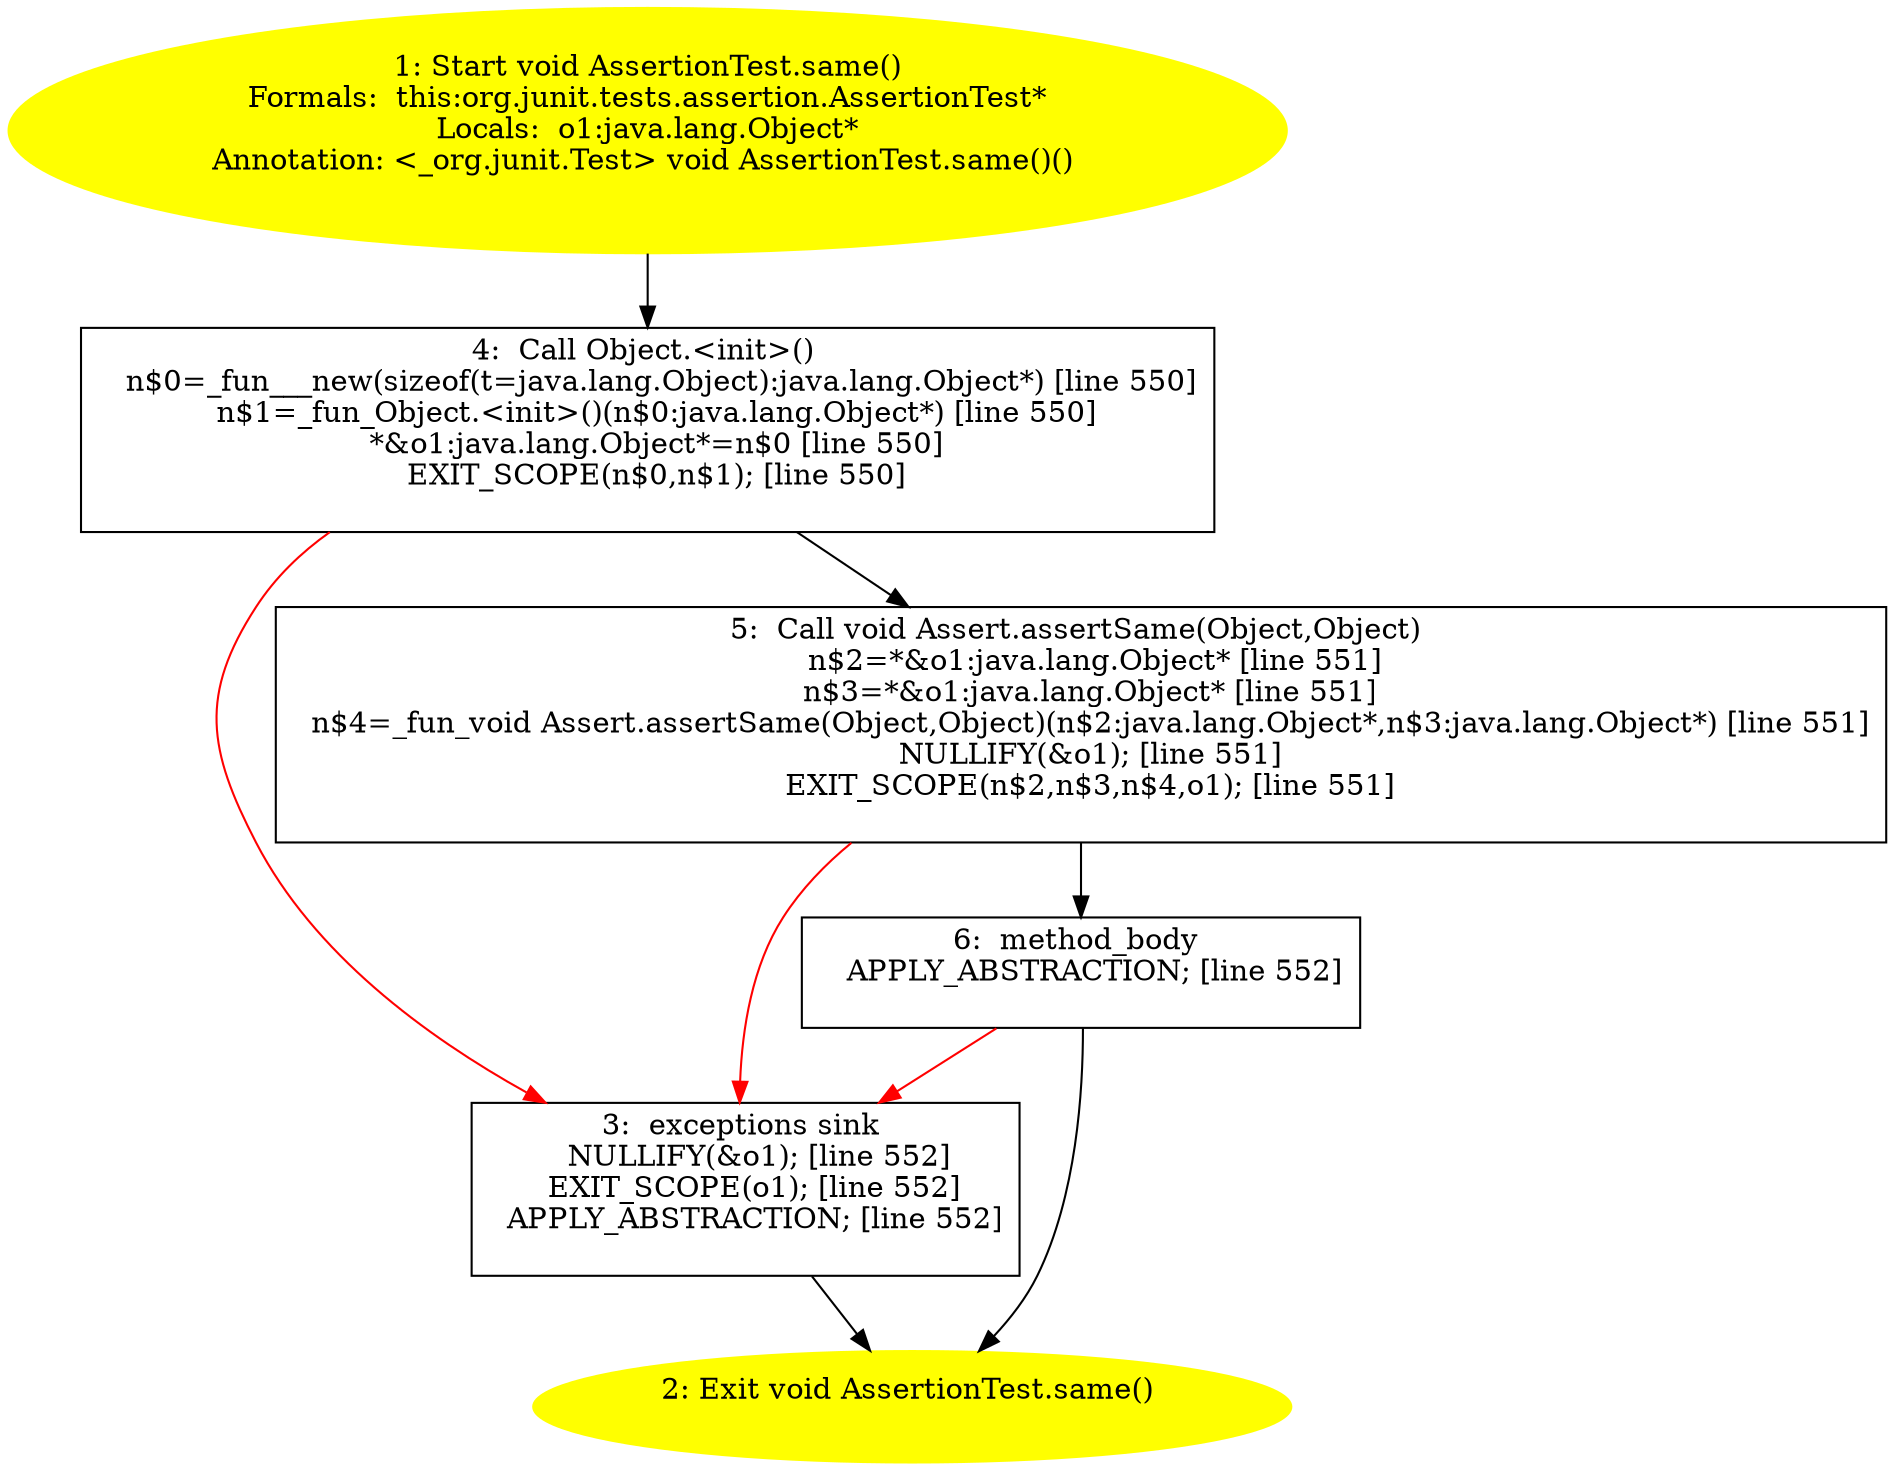/* @generated */
digraph cfg {
"org.junit.tests.assertion.AssertionTest.same():void.301717f6942365817c066e0400e79b92_1" [label="1: Start void AssertionTest.same()\nFormals:  this:org.junit.tests.assertion.AssertionTest*\nLocals:  o1:java.lang.Object*\nAnnotation: <_org.junit.Test> void AssertionTest.same()() \n  " color=yellow style=filled]
	

	 "org.junit.tests.assertion.AssertionTest.same():void.301717f6942365817c066e0400e79b92_1" -> "org.junit.tests.assertion.AssertionTest.same():void.301717f6942365817c066e0400e79b92_4" ;
"org.junit.tests.assertion.AssertionTest.same():void.301717f6942365817c066e0400e79b92_2" [label="2: Exit void AssertionTest.same() \n  " color=yellow style=filled]
	

"org.junit.tests.assertion.AssertionTest.same():void.301717f6942365817c066e0400e79b92_3" [label="3:  exceptions sink \n   NULLIFY(&o1); [line 552]\n  EXIT_SCOPE(o1); [line 552]\n  APPLY_ABSTRACTION; [line 552]\n " shape="box"]
	

	 "org.junit.tests.assertion.AssertionTest.same():void.301717f6942365817c066e0400e79b92_3" -> "org.junit.tests.assertion.AssertionTest.same():void.301717f6942365817c066e0400e79b92_2" ;
"org.junit.tests.assertion.AssertionTest.same():void.301717f6942365817c066e0400e79b92_4" [label="4:  Call Object.<init>() \n   n$0=_fun___new(sizeof(t=java.lang.Object):java.lang.Object*) [line 550]\n  n$1=_fun_Object.<init>()(n$0:java.lang.Object*) [line 550]\n  *&o1:java.lang.Object*=n$0 [line 550]\n  EXIT_SCOPE(n$0,n$1); [line 550]\n " shape="box"]
	

	 "org.junit.tests.assertion.AssertionTest.same():void.301717f6942365817c066e0400e79b92_4" -> "org.junit.tests.assertion.AssertionTest.same():void.301717f6942365817c066e0400e79b92_5" ;
	 "org.junit.tests.assertion.AssertionTest.same():void.301717f6942365817c066e0400e79b92_4" -> "org.junit.tests.assertion.AssertionTest.same():void.301717f6942365817c066e0400e79b92_3" [color="red" ];
"org.junit.tests.assertion.AssertionTest.same():void.301717f6942365817c066e0400e79b92_5" [label="5:  Call void Assert.assertSame(Object,Object) \n   n$2=*&o1:java.lang.Object* [line 551]\n  n$3=*&o1:java.lang.Object* [line 551]\n  n$4=_fun_void Assert.assertSame(Object,Object)(n$2:java.lang.Object*,n$3:java.lang.Object*) [line 551]\n  NULLIFY(&o1); [line 551]\n  EXIT_SCOPE(n$2,n$3,n$4,o1); [line 551]\n " shape="box"]
	

	 "org.junit.tests.assertion.AssertionTest.same():void.301717f6942365817c066e0400e79b92_5" -> "org.junit.tests.assertion.AssertionTest.same():void.301717f6942365817c066e0400e79b92_6" ;
	 "org.junit.tests.assertion.AssertionTest.same():void.301717f6942365817c066e0400e79b92_5" -> "org.junit.tests.assertion.AssertionTest.same():void.301717f6942365817c066e0400e79b92_3" [color="red" ];
"org.junit.tests.assertion.AssertionTest.same():void.301717f6942365817c066e0400e79b92_6" [label="6:  method_body \n   APPLY_ABSTRACTION; [line 552]\n " shape="box"]
	

	 "org.junit.tests.assertion.AssertionTest.same():void.301717f6942365817c066e0400e79b92_6" -> "org.junit.tests.assertion.AssertionTest.same():void.301717f6942365817c066e0400e79b92_2" ;
	 "org.junit.tests.assertion.AssertionTest.same():void.301717f6942365817c066e0400e79b92_6" -> "org.junit.tests.assertion.AssertionTest.same():void.301717f6942365817c066e0400e79b92_3" [color="red" ];
}
